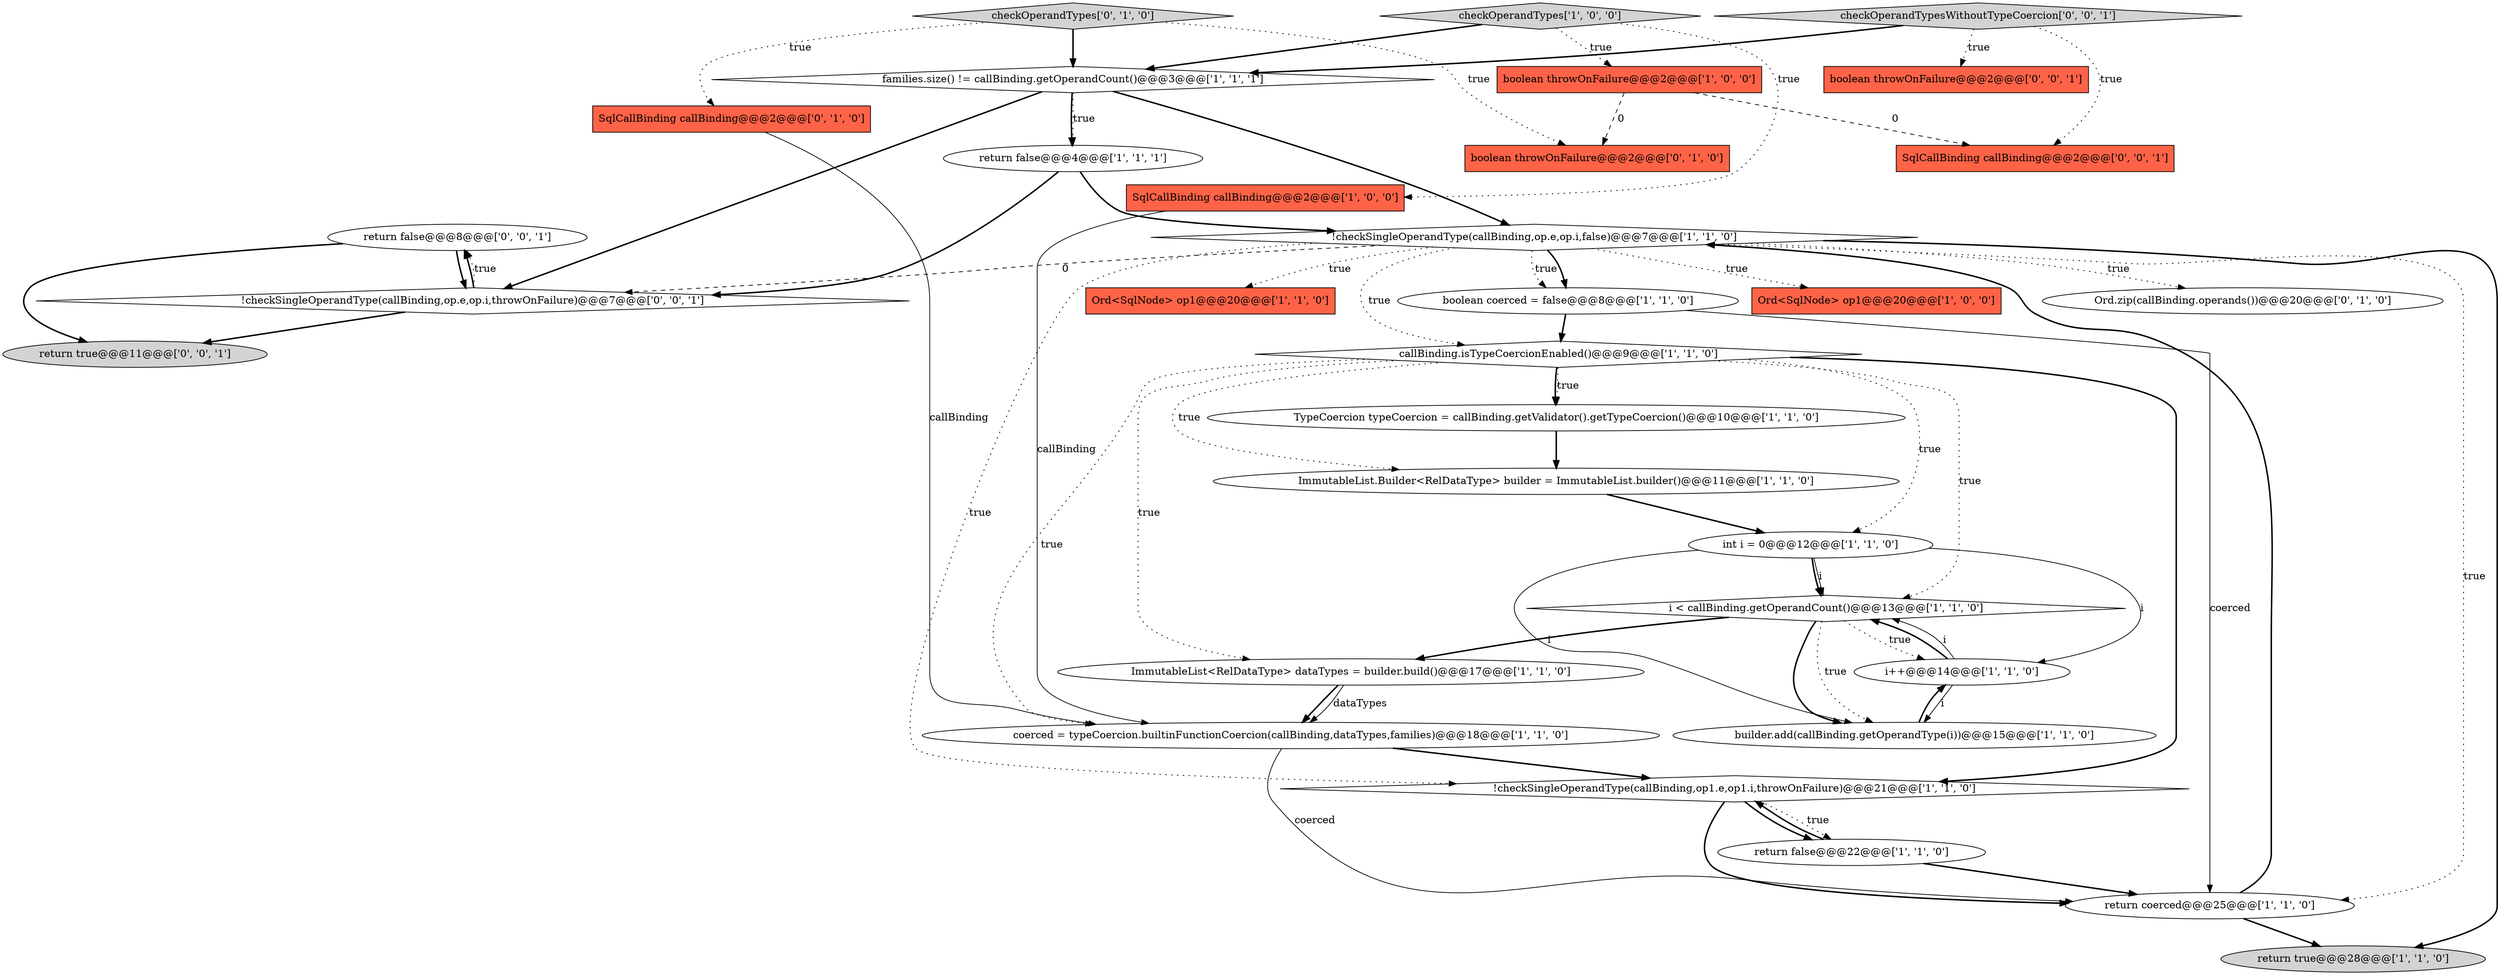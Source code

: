 digraph {
30 [style = filled, label = "return true@@@11@@@['0', '0', '1']", fillcolor = lightgray, shape = ellipse image = "AAA0AAABBB3BBB"];
5 [style = filled, label = "boolean coerced = false@@@8@@@['1', '1', '0']", fillcolor = white, shape = ellipse image = "AAA0AAABBB1BBB"];
2 [style = filled, label = "ImmutableList<RelDataType> dataTypes = builder.build()@@@17@@@['1', '1', '0']", fillcolor = white, shape = ellipse image = "AAA0AAABBB1BBB"];
13 [style = filled, label = "!checkSingleOperandType(callBinding,op1.e,op1.i,throwOnFailure)@@@21@@@['1', '1', '0']", fillcolor = white, shape = diamond image = "AAA0AAABBB1BBB"];
14 [style = filled, label = "checkOperandTypes['1', '0', '0']", fillcolor = lightgray, shape = diamond image = "AAA0AAABBB1BBB"];
4 [style = filled, label = "!checkSingleOperandType(callBinding,op.e,op.i,false)@@@7@@@['1', '1', '0']", fillcolor = white, shape = diamond image = "AAA0AAABBB1BBB"];
11 [style = filled, label = "Ord<SqlNode> op1@@@20@@@['1', '0', '0']", fillcolor = tomato, shape = box image = "AAA0AAABBB1BBB"];
15 [style = filled, label = "boolean throwOnFailure@@@2@@@['1', '0', '0']", fillcolor = tomato, shape = box image = "AAA1AAABBB1BBB"];
16 [style = filled, label = "return false@@@22@@@['1', '1', '0']", fillcolor = white, shape = ellipse image = "AAA0AAABBB1BBB"];
3 [style = filled, label = "return true@@@28@@@['1', '1', '0']", fillcolor = lightgray, shape = ellipse image = "AAA0AAABBB1BBB"];
22 [style = filled, label = "SqlCallBinding callBinding@@@2@@@['0', '1', '0']", fillcolor = tomato, shape = box image = "AAA0AAABBB2BBB"];
23 [style = filled, label = "Ord.zip(callBinding.operands())@@@20@@@['0', '1', '0']", fillcolor = white, shape = ellipse image = "AAA0AAABBB2BBB"];
18 [style = filled, label = "return coerced@@@25@@@['1', '1', '0']", fillcolor = white, shape = ellipse image = "AAA0AAABBB1BBB"];
28 [style = filled, label = "checkOperandTypesWithoutTypeCoercion['0', '0', '1']", fillcolor = lightgray, shape = diamond image = "AAA0AAABBB3BBB"];
31 [style = filled, label = "return false@@@8@@@['0', '0', '1']", fillcolor = white, shape = ellipse image = "AAA0AAABBB3BBB"];
0 [style = filled, label = "i++@@@14@@@['1', '1', '0']", fillcolor = white, shape = ellipse image = "AAA0AAABBB1BBB"];
1 [style = filled, label = "builder.add(callBinding.getOperandType(i))@@@15@@@['1', '1', '0']", fillcolor = white, shape = ellipse image = "AAA0AAABBB1BBB"];
6 [style = filled, label = "coerced = typeCoercion.builtinFunctionCoercion(callBinding,dataTypes,families)@@@18@@@['1', '1', '0']", fillcolor = white, shape = ellipse image = "AAA0AAABBB1BBB"];
19 [style = filled, label = "callBinding.isTypeCoercionEnabled()@@@9@@@['1', '1', '0']", fillcolor = white, shape = diamond image = "AAA0AAABBB1BBB"];
24 [style = filled, label = "boolean throwOnFailure@@@2@@@['0', '1', '0']", fillcolor = tomato, shape = box image = "AAA1AAABBB2BBB"];
27 [style = filled, label = "!checkSingleOperandType(callBinding,op.e,op.i,throwOnFailure)@@@7@@@['0', '0', '1']", fillcolor = white, shape = diamond image = "AAA0AAABBB3BBB"];
9 [style = filled, label = "families.size() != callBinding.getOperandCount()@@@3@@@['1', '1', '1']", fillcolor = white, shape = diamond image = "AAA0AAABBB1BBB"];
20 [style = filled, label = "Ord<SqlNode> op1@@@20@@@['1', '1', '0']", fillcolor = tomato, shape = box image = "AAA0AAABBB1BBB"];
7 [style = filled, label = "i < callBinding.getOperandCount()@@@13@@@['1', '1', '0']", fillcolor = white, shape = diamond image = "AAA0AAABBB1BBB"];
10 [style = filled, label = "TypeCoercion typeCoercion = callBinding.getValidator().getTypeCoercion()@@@10@@@['1', '1', '0']", fillcolor = white, shape = ellipse image = "AAA0AAABBB1BBB"];
25 [style = filled, label = "checkOperandTypes['0', '1', '0']", fillcolor = lightgray, shape = diamond image = "AAA0AAABBB2BBB"];
29 [style = filled, label = "SqlCallBinding callBinding@@@2@@@['0', '0', '1']", fillcolor = tomato, shape = box image = "AAA0AAABBB3BBB"];
26 [style = filled, label = "boolean throwOnFailure@@@2@@@['0', '0', '1']", fillcolor = tomato, shape = box image = "AAA0AAABBB3BBB"];
17 [style = filled, label = "return false@@@4@@@['1', '1', '1']", fillcolor = white, shape = ellipse image = "AAA0AAABBB1BBB"];
8 [style = filled, label = "SqlCallBinding callBinding@@@2@@@['1', '0', '0']", fillcolor = tomato, shape = box image = "AAA0AAABBB1BBB"];
21 [style = filled, label = "ImmutableList.Builder<RelDataType> builder = ImmutableList.builder()@@@11@@@['1', '1', '0']", fillcolor = white, shape = ellipse image = "AAA0AAABBB1BBB"];
12 [style = filled, label = "int i = 0@@@12@@@['1', '1', '0']", fillcolor = white, shape = ellipse image = "AAA0AAABBB1BBB"];
19->10 [style = dotted, label="true"];
4->5 [style = dotted, label="true"];
13->16 [style = dotted, label="true"];
4->18 [style = dotted, label="true"];
4->3 [style = bold, label=""];
16->13 [style = bold, label=""];
18->3 [style = bold, label=""];
16->18 [style = bold, label=""];
7->1 [style = bold, label=""];
12->0 [style = solid, label="i"];
0->1 [style = solid, label="i"];
19->2 [style = dotted, label="true"];
2->6 [style = bold, label=""];
9->17 [style = dotted, label="true"];
4->23 [style = dotted, label="true"];
9->4 [style = bold, label=""];
25->9 [style = bold, label=""];
27->30 [style = bold, label=""];
4->20 [style = dotted, label="true"];
15->24 [style = dashed, label="0"];
4->11 [style = dotted, label="true"];
19->12 [style = dotted, label="true"];
27->31 [style = bold, label=""];
25->24 [style = dotted, label="true"];
9->17 [style = bold, label=""];
19->10 [style = bold, label=""];
28->9 [style = bold, label=""];
15->29 [style = dashed, label="0"];
19->21 [style = dotted, label="true"];
10->21 [style = bold, label=""];
1->0 [style = bold, label=""];
19->7 [style = dotted, label="true"];
7->0 [style = dotted, label="true"];
13->16 [style = bold, label=""];
12->7 [style = bold, label=""];
6->18 [style = solid, label="coerced"];
22->6 [style = solid, label="callBinding"];
0->7 [style = bold, label=""];
21->12 [style = bold, label=""];
9->27 [style = bold, label=""];
28->29 [style = dotted, label="true"];
4->13 [style = dotted, label="true"];
5->19 [style = bold, label=""];
14->15 [style = dotted, label="true"];
19->13 [style = bold, label=""];
18->4 [style = bold, label=""];
31->27 [style = bold, label=""];
7->2 [style = bold, label=""];
27->31 [style = dotted, label="true"];
8->6 [style = solid, label="callBinding"];
28->26 [style = dotted, label="true"];
6->13 [style = bold, label=""];
12->1 [style = solid, label="i"];
31->30 [style = bold, label=""];
14->8 [style = dotted, label="true"];
25->22 [style = dotted, label="true"];
4->27 [style = dashed, label="0"];
14->9 [style = bold, label=""];
2->6 [style = solid, label="dataTypes"];
19->6 [style = dotted, label="true"];
13->18 [style = bold, label=""];
17->27 [style = bold, label=""];
7->1 [style = dotted, label="true"];
12->7 [style = solid, label="i"];
4->5 [style = bold, label=""];
5->18 [style = solid, label="coerced"];
17->4 [style = bold, label=""];
0->7 [style = solid, label="i"];
4->19 [style = dotted, label="true"];
}
